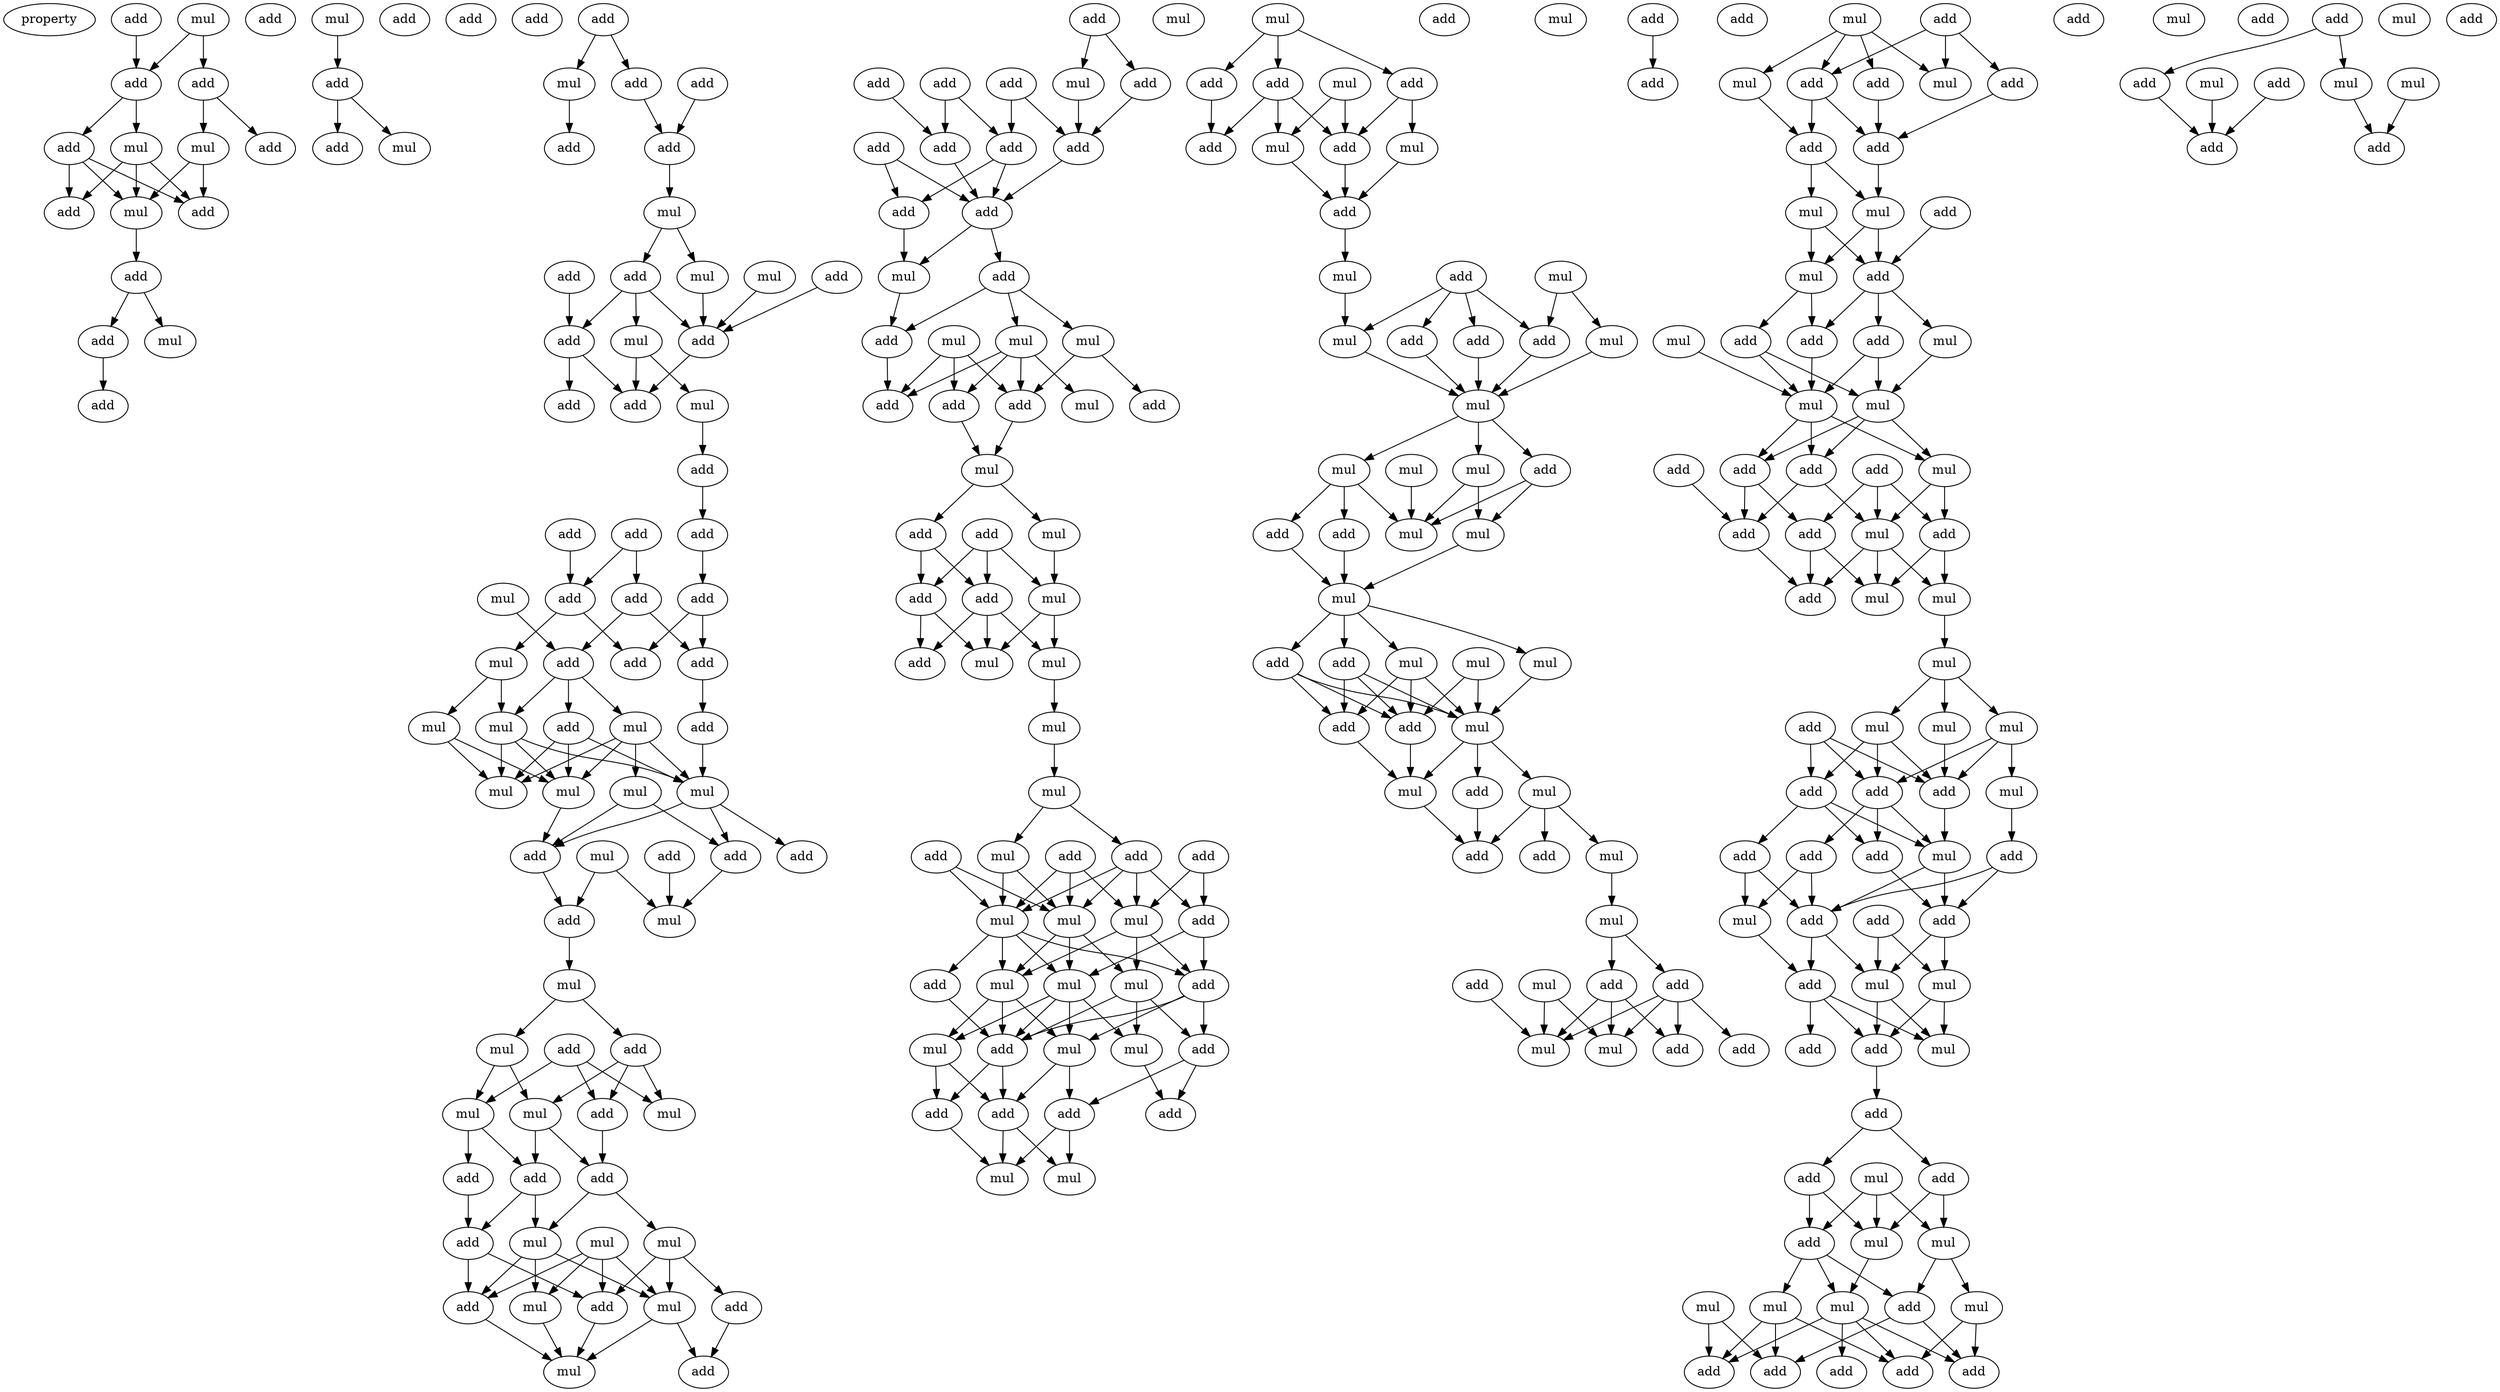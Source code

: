 digraph {
    node [fontcolor=black]
    property [mul=2,lf=1.1]
    0 [ label = mul ];
    1 [ label = add ];
    2 [ label = add ];
    3 [ label = add ];
    4 [ label = mul ];
    5 [ label = add ];
    6 [ label = add ];
    7 [ label = add ];
    8 [ label = mul ];
    9 [ label = add ];
    10 [ label = mul ];
    11 [ label = add ];
    12 [ label = add ];
    13 [ label = add ];
    14 [ label = mul ];
    15 [ label = add ];
    16 [ label = mul ];
    17 [ label = add ];
    18 [ label = add ];
    19 [ label = add ];
    20 [ label = add ];
    21 [ label = add ];
    22 [ label = mul ];
    23 [ label = add ];
    24 [ label = add ];
    25 [ label = mul ];
    26 [ label = add ];
    27 [ label = add ];
    28 [ label = add ];
    29 [ label = mul ];
    30 [ label = mul ];
    31 [ label = add ];
    32 [ label = mul ];
    33 [ label = add ];
    34 [ label = add ];
    35 [ label = mul ];
    36 [ label = add ];
    37 [ label = add ];
    38 [ label = add ];
    39 [ label = mul ];
    40 [ label = add ];
    41 [ label = add ];
    42 [ label = add ];
    43 [ label = add ];
    44 [ label = add ];
    45 [ label = add ];
    46 [ label = mul ];
    47 [ label = add ];
    48 [ label = add ];
    49 [ label = add ];
    50 [ label = mul ];
    51 [ label = add ];
    52 [ label = add ];
    53 [ label = add ];
    54 [ label = mul ];
    55 [ label = mul ];
    56 [ label = mul ];
    57 [ label = add ];
    58 [ label = mul ];
    59 [ label = mul ];
    60 [ label = mul ];
    61 [ label = mul ];
    62 [ label = add ];
    63 [ label = add ];
    64 [ label = mul ];
    65 [ label = add ];
    66 [ label = add ];
    67 [ label = add ];
    68 [ label = mul ];
    69 [ label = mul ];
    70 [ label = add ];
    71 [ label = mul ];
    72 [ label = add ];
    73 [ label = mul ];
    74 [ label = mul ];
    75 [ label = mul ];
    76 [ label = add ];
    77 [ label = add ];
    78 [ label = add ];
    79 [ label = add ];
    80 [ label = mul ];
    81 [ label = mul ];
    82 [ label = mul ];
    83 [ label = add ];
    84 [ label = add ];
    85 [ label = add ];
    86 [ label = mul ];
    87 [ label = add ];
    88 [ label = mul ];
    89 [ label = mul ];
    90 [ label = add ];
    91 [ label = add ];
    92 [ label = add ];
    93 [ label = mul ];
    94 [ label = add ];
    95 [ label = add ];
    96 [ label = add ];
    97 [ label = add ];
    98 [ label = add ];
    99 [ label = add ];
    100 [ label = add ];
    101 [ label = add ];
    102 [ label = add ];
    103 [ label = mul ];
    104 [ label = add ];
    105 [ label = mul ];
    106 [ label = add ];
    107 [ label = mul ];
    108 [ label = mul ];
    109 [ label = add ];
    110 [ label = mul ];
    111 [ label = add ];
    112 [ label = add ];
    113 [ label = add ];
    114 [ label = mul ];
    115 [ label = add ];
    116 [ label = mul ];
    117 [ label = add ];
    118 [ label = add ];
    119 [ label = add ];
    120 [ label = mul ];
    121 [ label = mul ];
    122 [ label = mul ];
    123 [ label = add ];
    124 [ label = mul ];
    125 [ label = mul ];
    126 [ label = mul ];
    127 [ label = mul ];
    128 [ label = add ];
    129 [ label = add ];
    130 [ label = add ];
    131 [ label = add ];
    132 [ label = mul ];
    133 [ label = add ];
    134 [ label = mul ];
    135 [ label = mul ];
    136 [ label = add ];
    137 [ label = mul ];
    138 [ label = mul ];
    139 [ label = add ];
    140 [ label = mul ];
    141 [ label = mul ];
    142 [ label = mul ];
    143 [ label = add ];
    144 [ label = mul ];
    145 [ label = add ];
    146 [ label = add ];
    147 [ label = add ];
    148 [ label = add ];
    149 [ label = add ];
    150 [ label = mul ];
    151 [ label = mul ];
    152 [ label = mul ];
    153 [ label = add ];
    154 [ label = mul ];
    155 [ label = add ];
    156 [ label = add ];
    157 [ label = add ];
    158 [ label = add ];
    159 [ label = mul ];
    160 [ label = mul ];
    161 [ label = add ];
    162 [ label = mul ];
    163 [ label = add ];
    164 [ label = mul ];
    165 [ label = add ];
    166 [ label = mul ];
    167 [ label = add ];
    168 [ label = add ];
    169 [ label = mul ];
    170 [ label = mul ];
    171 [ label = mul ];
    172 [ label = add ];
    173 [ label = add ];
    174 [ label = mul ];
    175 [ label = mul ];
    176 [ label = mul ];
    177 [ label = add ];
    178 [ label = mul ];
    179 [ label = add ];
    180 [ label = mul ];
    181 [ label = mul ];
    182 [ label = mul ];
    183 [ label = add ];
    184 [ label = mul ];
    185 [ label = add ];
    186 [ label = mul ];
    187 [ label = add ];
    188 [ label = add ];
    189 [ label = mul ];
    190 [ label = add ];
    191 [ label = mul ];
    192 [ label = mul ];
    193 [ label = add ];
    194 [ label = add ];
    195 [ label = mul ];
    196 [ label = add ];
    197 [ label = add ];
    198 [ label = mul ];
    199 [ label = add ];
    200 [ label = mul ];
    201 [ label = add ];
    202 [ label = mul ];
    203 [ label = add ];
    204 [ label = mul ];
    205 [ label = add ];
    206 [ label = add ];
    207 [ label = add ];
    208 [ label = add ];
    209 [ label = mul ];
    210 [ label = mul ];
    211 [ label = mul ];
    212 [ label = add ];
    213 [ label = add ];
    214 [ label = add ];
    215 [ label = add ];
    216 [ label = add ];
    217 [ label = mul ];
    218 [ label = add ];
    219 [ label = mul ];
    220 [ label = add ];
    221 [ label = mul ];
    222 [ label = add ];
    223 [ label = add ];
    224 [ label = add ];
    225 [ label = mul ];
    226 [ label = add ];
    227 [ label = mul ];
    228 [ label = mul ];
    229 [ label = mul ];
    230 [ label = add ];
    231 [ label = add ];
    232 [ label = mul ];
    233 [ label = add ];
    234 [ label = add ];
    235 [ label = add ];
    236 [ label = add ];
    237 [ label = mul ];
    238 [ label = mul ];
    239 [ label = add ];
    240 [ label = mul ];
    241 [ label = add ];
    242 [ label = mul ];
    243 [ label = mul ];
    244 [ label = mul ];
    245 [ label = add ];
    246 [ label = mul ];
    247 [ label = mul ];
    248 [ label = add ];
    249 [ label = add ];
    250 [ label = mul ];
    251 [ label = add ];
    252 [ label = add ];
    253 [ label = add ];
    254 [ label = add ];
    255 [ label = mul ];
    256 [ label = add ];
    257 [ label = add ];
    258 [ label = add ];
    259 [ label = mul ];
    260 [ label = add ];
    261 [ label = add ];
    262 [ label = mul ];
    263 [ label = mul ];
    264 [ label = add ];
    265 [ label = add ];
    266 [ label = mul ];
    267 [ label = add ];
    268 [ label = mul ];
    269 [ label = add ];
    270 [ label = add ];
    271 [ label = add ];
    272 [ label = mul ];
    273 [ label = add ];
    274 [ label = mul ];
    275 [ label = mul ];
    276 [ label = mul ];
    277 [ label = add ];
    278 [ label = mul ];
    279 [ label = mul ];
    280 [ label = add ];
    281 [ label = add ];
    282 [ label = add ];
    283 [ label = add ];
    284 [ label = add ];
    285 [ label = add ];
    286 [ label = add ];
    287 [ label = mul ];
    288 [ label = mul ];
    289 [ label = mul ];
    290 [ label = add ];
    291 [ label = add ];
    292 [ label = add ];
    293 [ label = mul ];
    294 [ label = add ];
    0 -> 2 [ name = 0 ];
    0 -> 3 [ name = 1 ];
    1 -> 2 [ name = 2 ];
    2 -> 4 [ name = 3 ];
    2 -> 7 [ name = 4 ];
    3 -> 5 [ name = 5 ];
    3 -> 8 [ name = 6 ];
    4 -> 9 [ name = 7 ];
    4 -> 10 [ name = 8 ];
    4 -> 11 [ name = 9 ];
    7 -> 9 [ name = 10 ];
    7 -> 10 [ name = 11 ];
    7 -> 11 [ name = 12 ];
    8 -> 9 [ name = 13 ];
    8 -> 10 [ name = 14 ];
    10 -> 12 [ name = 15 ];
    12 -> 13 [ name = 16 ];
    12 -> 14 [ name = 17 ];
    13 -> 15 [ name = 18 ];
    16 -> 17 [ name = 19 ];
    17 -> 20 [ name = 20 ];
    17 -> 22 [ name = 21 ];
    23 -> 24 [ name = 22 ];
    23 -> 25 [ name = 23 ];
    24 -> 27 [ name = 24 ];
    25 -> 28 [ name = 25 ];
    26 -> 27 [ name = 26 ];
    27 -> 29 [ name = 27 ];
    29 -> 30 [ name = 28 ];
    29 -> 34 [ name = 29 ];
    30 -> 37 [ name = 30 ];
    31 -> 36 [ name = 31 ];
    32 -> 37 [ name = 32 ];
    33 -> 37 [ name = 33 ];
    34 -> 35 [ name = 34 ];
    34 -> 36 [ name = 35 ];
    34 -> 37 [ name = 36 ];
    35 -> 39 [ name = 37 ];
    35 -> 40 [ name = 38 ];
    36 -> 38 [ name = 39 ];
    36 -> 40 [ name = 40 ];
    37 -> 40 [ name = 41 ];
    39 -> 41 [ name = 42 ];
    41 -> 43 [ name = 43 ];
    42 -> 45 [ name = 44 ];
    42 -> 47 [ name = 45 ];
    43 -> 48 [ name = 46 ];
    44 -> 47 [ name = 47 ];
    45 -> 49 [ name = 48 ];
    45 -> 52 [ name = 49 ];
    46 -> 49 [ name = 50 ];
    47 -> 50 [ name = 51 ];
    47 -> 51 [ name = 52 ];
    48 -> 51 [ name = 53 ];
    48 -> 52 [ name = 54 ];
    49 -> 55 [ name = 55 ];
    49 -> 56 [ name = 56 ];
    49 -> 57 [ name = 57 ];
    50 -> 54 [ name = 58 ];
    50 -> 56 [ name = 59 ];
    52 -> 53 [ name = 60 ];
    53 -> 58 [ name = 61 ];
    54 -> 59 [ name = 62 ];
    54 -> 61 [ name = 63 ];
    55 -> 58 [ name = 64 ];
    55 -> 59 [ name = 65 ];
    55 -> 60 [ name = 66 ];
    55 -> 61 [ name = 67 ];
    56 -> 58 [ name = 68 ];
    56 -> 59 [ name = 69 ];
    56 -> 61 [ name = 70 ];
    57 -> 58 [ name = 71 ];
    57 -> 59 [ name = 72 ];
    57 -> 61 [ name = 73 ];
    58 -> 62 [ name = 74 ];
    58 -> 63 [ name = 75 ];
    58 -> 65 [ name = 76 ];
    60 -> 62 [ name = 77 ];
    60 -> 65 [ name = 78 ];
    61 -> 62 [ name = 79 ];
    62 -> 67 [ name = 80 ];
    64 -> 67 [ name = 81 ];
    64 -> 68 [ name = 82 ];
    65 -> 68 [ name = 83 ];
    66 -> 68 [ name = 84 ];
    67 -> 69 [ name = 85 ];
    69 -> 71 [ name = 86 ];
    69 -> 72 [ name = 87 ];
    70 -> 73 [ name = 88 ];
    70 -> 74 [ name = 89 ];
    70 -> 76 [ name = 90 ];
    71 -> 73 [ name = 91 ];
    71 -> 75 [ name = 92 ];
    72 -> 74 [ name = 93 ];
    72 -> 75 [ name = 94 ];
    72 -> 76 [ name = 95 ];
    73 -> 78 [ name = 96 ];
    73 -> 79 [ name = 97 ];
    75 -> 77 [ name = 98 ];
    75 -> 78 [ name = 99 ];
    76 -> 77 [ name = 100 ];
    77 -> 80 [ name = 101 ];
    77 -> 81 [ name = 102 ];
    78 -> 81 [ name = 103 ];
    78 -> 83 [ name = 104 ];
    79 -> 83 [ name = 105 ];
    80 -> 85 [ name = 106 ];
    80 -> 87 [ name = 107 ];
    80 -> 88 [ name = 108 ];
    81 -> 84 [ name = 109 ];
    81 -> 86 [ name = 110 ];
    81 -> 88 [ name = 111 ];
    82 -> 84 [ name = 112 ];
    82 -> 85 [ name = 113 ];
    82 -> 86 [ name = 114 ];
    82 -> 88 [ name = 115 ];
    83 -> 84 [ name = 116 ];
    83 -> 85 [ name = 117 ];
    84 -> 89 [ name = 118 ];
    85 -> 89 [ name = 119 ];
    86 -> 89 [ name = 120 ];
    87 -> 90 [ name = 121 ];
    88 -> 89 [ name = 122 ];
    88 -> 90 [ name = 123 ];
    91 -> 92 [ name = 124 ];
    91 -> 93 [ name = 125 ];
    92 -> 100 [ name = 126 ];
    93 -> 100 [ name = 127 ];
    94 -> 98 [ name = 128 ];
    95 -> 97 [ name = 129 ];
    95 -> 100 [ name = 130 ];
    96 -> 97 [ name = 131 ];
    96 -> 98 [ name = 132 ];
    97 -> 101 [ name = 133 ];
    97 -> 102 [ name = 134 ];
    98 -> 101 [ name = 135 ];
    99 -> 101 [ name = 136 ];
    99 -> 102 [ name = 137 ];
    100 -> 101 [ name = 138 ];
    101 -> 103 [ name = 139 ];
    101 -> 104 [ name = 140 ];
    102 -> 103 [ name = 141 ];
    103 -> 106 [ name = 142 ];
    104 -> 105 [ name = 143 ];
    104 -> 106 [ name = 144 ];
    104 -> 107 [ name = 145 ];
    105 -> 112 [ name = 146 ];
    105 -> 113 [ name = 147 ];
    106 -> 111 [ name = 148 ];
    107 -> 109 [ name = 149 ];
    107 -> 110 [ name = 150 ];
    107 -> 111 [ name = 151 ];
    107 -> 112 [ name = 152 ];
    108 -> 109 [ name = 153 ];
    108 -> 111 [ name = 154 ];
    108 -> 112 [ name = 155 ];
    109 -> 114 [ name = 156 ];
    112 -> 114 [ name = 157 ];
    114 -> 115 [ name = 158 ];
    114 -> 116 [ name = 159 ];
    115 -> 118 [ name = 160 ];
    115 -> 119 [ name = 161 ];
    116 -> 120 [ name = 162 ];
    117 -> 118 [ name = 163 ];
    117 -> 119 [ name = 164 ];
    117 -> 120 [ name = 165 ];
    118 -> 121 [ name = 166 ];
    118 -> 123 [ name = 167 ];
    118 -> 124 [ name = 168 ];
    119 -> 123 [ name = 169 ];
    119 -> 124 [ name = 170 ];
    120 -> 121 [ name = 171 ];
    120 -> 124 [ name = 172 ];
    121 -> 125 [ name = 173 ];
    125 -> 126 [ name = 174 ];
    126 -> 127 [ name = 175 ];
    126 -> 128 [ name = 176 ];
    127 -> 132 [ name = 177 ];
    127 -> 135 [ name = 178 ];
    128 -> 132 [ name = 179 ];
    128 -> 133 [ name = 180 ];
    128 -> 134 [ name = 181 ];
    128 -> 135 [ name = 182 ];
    129 -> 133 [ name = 183 ];
    129 -> 134 [ name = 184 ];
    130 -> 132 [ name = 185 ];
    130 -> 134 [ name = 186 ];
    130 -> 135 [ name = 187 ];
    131 -> 132 [ name = 188 ];
    131 -> 135 [ name = 189 ];
    132 -> 137 [ name = 190 ];
    132 -> 138 [ name = 191 ];
    132 -> 140 [ name = 192 ];
    133 -> 136 [ name = 193 ];
    133 -> 138 [ name = 194 ];
    134 -> 136 [ name = 195 ];
    134 -> 137 [ name = 196 ];
    134 -> 140 [ name = 197 ];
    135 -> 136 [ name = 198 ];
    135 -> 138 [ name = 199 ];
    135 -> 139 [ name = 200 ];
    135 -> 140 [ name = 201 ];
    136 -> 143 [ name = 202 ];
    136 -> 144 [ name = 203 ];
    136 -> 145 [ name = 204 ];
    137 -> 142 [ name = 205 ];
    137 -> 143 [ name = 206 ];
    137 -> 145 [ name = 207 ];
    138 -> 141 [ name = 208 ];
    138 -> 142 [ name = 209 ];
    138 -> 143 [ name = 210 ];
    138 -> 144 [ name = 211 ];
    139 -> 143 [ name = 212 ];
    140 -> 141 [ name = 213 ];
    140 -> 143 [ name = 214 ];
    140 -> 144 [ name = 215 ];
    141 -> 146 [ name = 216 ];
    141 -> 147 [ name = 217 ];
    142 -> 149 [ name = 218 ];
    143 -> 146 [ name = 219 ];
    143 -> 147 [ name = 220 ];
    144 -> 146 [ name = 221 ];
    144 -> 148 [ name = 222 ];
    145 -> 148 [ name = 223 ];
    145 -> 149 [ name = 224 ];
    146 -> 150 [ name = 225 ];
    146 -> 151 [ name = 226 ];
    147 -> 151 [ name = 227 ];
    148 -> 150 [ name = 228 ];
    148 -> 151 [ name = 229 ];
    152 -> 153 [ name = 230 ];
    152 -> 155 [ name = 231 ];
    152 -> 156 [ name = 232 ];
    153 -> 157 [ name = 233 ];
    154 -> 158 [ name = 234 ];
    154 -> 160 [ name = 235 ];
    155 -> 157 [ name = 236 ];
    155 -> 158 [ name = 237 ];
    155 -> 160 [ name = 238 ];
    156 -> 158 [ name = 239 ];
    156 -> 159 [ name = 240 ];
    158 -> 161 [ name = 241 ];
    159 -> 161 [ name = 242 ];
    160 -> 161 [ name = 243 ];
    161 -> 162 [ name = 244 ];
    162 -> 166 [ name = 245 ];
    163 -> 165 [ name = 246 ];
    163 -> 166 [ name = 247 ];
    163 -> 167 [ name = 248 ];
    163 -> 168 [ name = 249 ];
    164 -> 168 [ name = 250 ];
    164 -> 169 [ name = 251 ];
    165 -> 170 [ name = 252 ];
    166 -> 170 [ name = 253 ];
    167 -> 170 [ name = 254 ];
    168 -> 170 [ name = 255 ];
    169 -> 170 [ name = 256 ];
    170 -> 172 [ name = 257 ];
    170 -> 174 [ name = 258 ];
    170 -> 175 [ name = 259 ];
    171 -> 176 [ name = 260 ];
    172 -> 176 [ name = 261 ];
    172 -> 178 [ name = 262 ];
    174 -> 176 [ name = 263 ];
    174 -> 178 [ name = 264 ];
    175 -> 176 [ name = 265 ];
    175 -> 177 [ name = 266 ];
    175 -> 179 [ name = 267 ];
    177 -> 180 [ name = 268 ];
    178 -> 180 [ name = 269 ];
    179 -> 180 [ name = 270 ];
    180 -> 181 [ name = 271 ];
    180 -> 182 [ name = 272 ];
    180 -> 183 [ name = 273 ];
    180 -> 185 [ name = 274 ];
    181 -> 186 [ name = 275 ];
    182 -> 186 [ name = 276 ];
    182 -> 187 [ name = 277 ];
    182 -> 188 [ name = 278 ];
    183 -> 186 [ name = 279 ];
    183 -> 187 [ name = 280 ];
    183 -> 188 [ name = 281 ];
    184 -> 186 [ name = 282 ];
    184 -> 187 [ name = 283 ];
    185 -> 186 [ name = 284 ];
    185 -> 187 [ name = 285 ];
    185 -> 188 [ name = 286 ];
    186 -> 189 [ name = 287 ];
    186 -> 190 [ name = 288 ];
    186 -> 191 [ name = 289 ];
    187 -> 191 [ name = 290 ];
    188 -> 191 [ name = 291 ];
    189 -> 192 [ name = 292 ];
    189 -> 193 [ name = 293 ];
    189 -> 194 [ name = 294 ];
    190 -> 193 [ name = 295 ];
    191 -> 193 [ name = 296 ];
    192 -> 195 [ name = 297 ];
    195 -> 196 [ name = 298 ];
    195 -> 197 [ name = 299 ];
    196 -> 200 [ name = 300 ];
    196 -> 201 [ name = 301 ];
    196 -> 202 [ name = 302 ];
    197 -> 200 [ name = 303 ];
    197 -> 201 [ name = 304 ];
    197 -> 202 [ name = 305 ];
    197 -> 203 [ name = 306 ];
    198 -> 200 [ name = 307 ];
    198 -> 202 [ name = 308 ];
    199 -> 202 [ name = 309 ];
    205 -> 206 [ name = 310 ];
    208 -> 211 [ name = 311 ];
    208 -> 213 [ name = 312 ];
    208 -> 214 [ name = 313 ];
    209 -> 210 [ name = 314 ];
    209 -> 211 [ name = 315 ];
    209 -> 212 [ name = 316 ];
    209 -> 214 [ name = 317 ];
    210 -> 216 [ name = 318 ];
    212 -> 215 [ name = 319 ];
    213 -> 215 [ name = 320 ];
    214 -> 215 [ name = 321 ];
    214 -> 216 [ name = 322 ];
    215 -> 219 [ name = 323 ];
    216 -> 217 [ name = 324 ];
    216 -> 219 [ name = 325 ];
    217 -> 221 [ name = 326 ];
    217 -> 222 [ name = 327 ];
    218 -> 222 [ name = 328 ];
    219 -> 221 [ name = 329 ];
    219 -> 222 [ name = 330 ];
    221 -> 223 [ name = 331 ];
    221 -> 226 [ name = 332 ];
    222 -> 223 [ name = 333 ];
    222 -> 224 [ name = 334 ];
    222 -> 225 [ name = 335 ];
    223 -> 228 [ name = 336 ];
    224 -> 228 [ name = 337 ];
    224 -> 229 [ name = 338 ];
    225 -> 229 [ name = 339 ];
    226 -> 228 [ name = 340 ];
    226 -> 229 [ name = 341 ];
    227 -> 228 [ name = 342 ];
    228 -> 231 [ name = 343 ];
    228 -> 232 [ name = 344 ];
    228 -> 234 [ name = 345 ];
    229 -> 231 [ name = 346 ];
    229 -> 232 [ name = 347 ];
    229 -> 234 [ name = 348 ];
    230 -> 235 [ name = 349 ];
    231 -> 235 [ name = 350 ];
    231 -> 238 [ name = 351 ];
    232 -> 236 [ name = 352 ];
    232 -> 238 [ name = 353 ];
    233 -> 236 [ name = 354 ];
    233 -> 238 [ name = 355 ];
    233 -> 239 [ name = 356 ];
    234 -> 235 [ name = 357 ];
    234 -> 239 [ name = 358 ];
    235 -> 241 [ name = 359 ];
    236 -> 240 [ name = 360 ];
    236 -> 242 [ name = 361 ];
    238 -> 240 [ name = 362 ];
    238 -> 241 [ name = 363 ];
    238 -> 242 [ name = 364 ];
    239 -> 240 [ name = 365 ];
    239 -> 241 [ name = 366 ];
    242 -> 243 [ name = 367 ];
    243 -> 244 [ name = 368 ];
    243 -> 246 [ name = 369 ];
    243 -> 247 [ name = 370 ];
    244 -> 248 [ name = 371 ];
    244 -> 249 [ name = 372 ];
    244 -> 251 [ name = 373 ];
    245 -> 248 [ name = 374 ];
    245 -> 249 [ name = 375 ];
    245 -> 251 [ name = 376 ];
    246 -> 249 [ name = 377 ];
    246 -> 250 [ name = 378 ];
    246 -> 251 [ name = 379 ];
    247 -> 251 [ name = 380 ];
    248 -> 252 [ name = 381 ];
    248 -> 254 [ name = 382 ];
    248 -> 255 [ name = 383 ];
    249 -> 252 [ name = 384 ];
    249 -> 255 [ name = 385 ];
    249 -> 256 [ name = 386 ];
    250 -> 253 [ name = 387 ];
    251 -> 255 [ name = 388 ];
    252 -> 257 [ name = 389 ];
    253 -> 257 [ name = 390 ];
    253 -> 258 [ name = 391 ];
    254 -> 258 [ name = 392 ];
    254 -> 259 [ name = 393 ];
    255 -> 257 [ name = 394 ];
    255 -> 258 [ name = 395 ];
    256 -> 258 [ name = 396 ];
    256 -> 259 [ name = 397 ];
    257 -> 262 [ name = 398 ];
    257 -> 263 [ name = 399 ];
    258 -> 261 [ name = 400 ];
    258 -> 262 [ name = 401 ];
    259 -> 261 [ name = 402 ];
    260 -> 262 [ name = 403 ];
    260 -> 263 [ name = 404 ];
    261 -> 264 [ name = 405 ];
    261 -> 265 [ name = 406 ];
    261 -> 266 [ name = 407 ];
    262 -> 265 [ name = 408 ];
    262 -> 266 [ name = 409 ];
    263 -> 265 [ name = 410 ];
    263 -> 266 [ name = 411 ];
    265 -> 267 [ name = 412 ];
    267 -> 270 [ name = 413 ];
    267 -> 271 [ name = 414 ];
    268 -> 272 [ name = 415 ];
    268 -> 273 [ name = 416 ];
    268 -> 274 [ name = 417 ];
    270 -> 272 [ name = 418 ];
    270 -> 273 [ name = 419 ];
    271 -> 272 [ name = 420 ];
    271 -> 274 [ name = 421 ];
    272 -> 276 [ name = 422 ];
    273 -> 276 [ name = 423 ];
    273 -> 277 [ name = 424 ];
    273 -> 279 [ name = 425 ];
    274 -> 277 [ name = 426 ];
    274 -> 278 [ name = 427 ];
    275 -> 281 [ name = 428 ];
    275 -> 283 [ name = 429 ];
    276 -> 280 [ name = 430 ];
    276 -> 282 [ name = 431 ];
    276 -> 283 [ name = 432 ];
    276 -> 284 [ name = 433 ];
    277 -> 281 [ name = 434 ];
    277 -> 282 [ name = 435 ];
    278 -> 280 [ name = 436 ];
    278 -> 282 [ name = 437 ];
    279 -> 280 [ name = 438 ];
    279 -> 281 [ name = 439 ];
    279 -> 283 [ name = 440 ];
    285 -> 286 [ name = 441 ];
    285 -> 288 [ name = 442 ];
    286 -> 291 [ name = 443 ];
    287 -> 291 [ name = 444 ];
    288 -> 292 [ name = 445 ];
    289 -> 292 [ name = 446 ];
    290 -> 291 [ name = 447 ];
}
